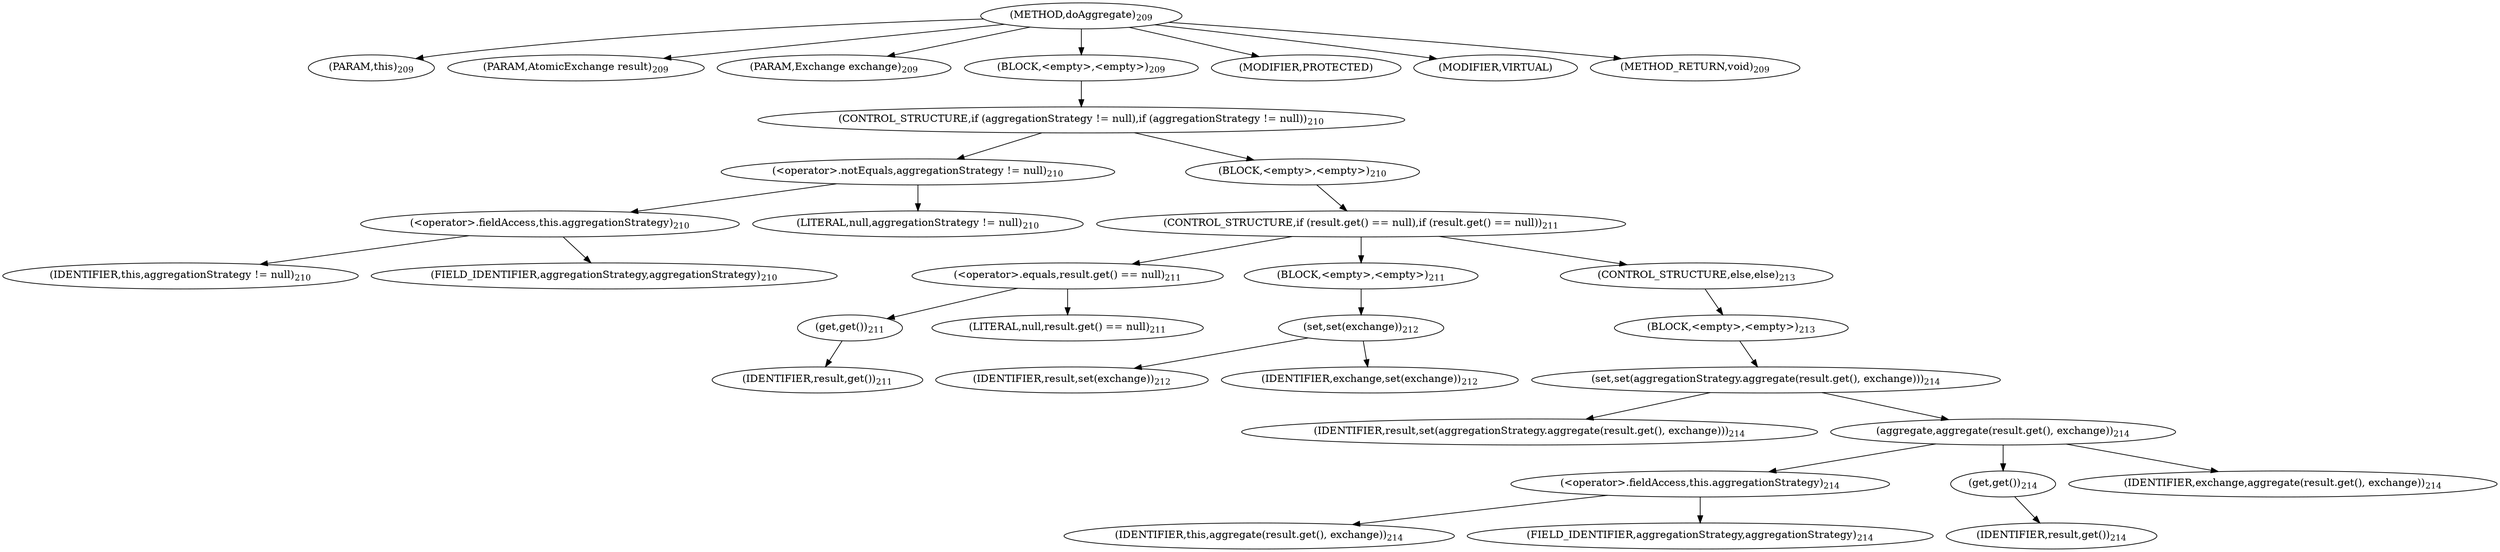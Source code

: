 digraph "doAggregate" {  
"545" [label = <(METHOD,doAggregate)<SUB>209</SUB>> ]
"546" [label = <(PARAM,this)<SUB>209</SUB>> ]
"547" [label = <(PARAM,AtomicExchange result)<SUB>209</SUB>> ]
"548" [label = <(PARAM,Exchange exchange)<SUB>209</SUB>> ]
"549" [label = <(BLOCK,&lt;empty&gt;,&lt;empty&gt;)<SUB>209</SUB>> ]
"550" [label = <(CONTROL_STRUCTURE,if (aggregationStrategy != null),if (aggregationStrategy != null))<SUB>210</SUB>> ]
"551" [label = <(&lt;operator&gt;.notEquals,aggregationStrategy != null)<SUB>210</SUB>> ]
"552" [label = <(&lt;operator&gt;.fieldAccess,this.aggregationStrategy)<SUB>210</SUB>> ]
"553" [label = <(IDENTIFIER,this,aggregationStrategy != null)<SUB>210</SUB>> ]
"554" [label = <(FIELD_IDENTIFIER,aggregationStrategy,aggregationStrategy)<SUB>210</SUB>> ]
"555" [label = <(LITERAL,null,aggregationStrategy != null)<SUB>210</SUB>> ]
"556" [label = <(BLOCK,&lt;empty&gt;,&lt;empty&gt;)<SUB>210</SUB>> ]
"557" [label = <(CONTROL_STRUCTURE,if (result.get() == null),if (result.get() == null))<SUB>211</SUB>> ]
"558" [label = <(&lt;operator&gt;.equals,result.get() == null)<SUB>211</SUB>> ]
"559" [label = <(get,get())<SUB>211</SUB>> ]
"560" [label = <(IDENTIFIER,result,get())<SUB>211</SUB>> ]
"561" [label = <(LITERAL,null,result.get() == null)<SUB>211</SUB>> ]
"562" [label = <(BLOCK,&lt;empty&gt;,&lt;empty&gt;)<SUB>211</SUB>> ]
"563" [label = <(set,set(exchange))<SUB>212</SUB>> ]
"564" [label = <(IDENTIFIER,result,set(exchange))<SUB>212</SUB>> ]
"565" [label = <(IDENTIFIER,exchange,set(exchange))<SUB>212</SUB>> ]
"566" [label = <(CONTROL_STRUCTURE,else,else)<SUB>213</SUB>> ]
"567" [label = <(BLOCK,&lt;empty&gt;,&lt;empty&gt;)<SUB>213</SUB>> ]
"568" [label = <(set,set(aggregationStrategy.aggregate(result.get(), exchange)))<SUB>214</SUB>> ]
"569" [label = <(IDENTIFIER,result,set(aggregationStrategy.aggregate(result.get(), exchange)))<SUB>214</SUB>> ]
"570" [label = <(aggregate,aggregate(result.get(), exchange))<SUB>214</SUB>> ]
"571" [label = <(&lt;operator&gt;.fieldAccess,this.aggregationStrategy)<SUB>214</SUB>> ]
"572" [label = <(IDENTIFIER,this,aggregate(result.get(), exchange))<SUB>214</SUB>> ]
"573" [label = <(FIELD_IDENTIFIER,aggregationStrategy,aggregationStrategy)<SUB>214</SUB>> ]
"574" [label = <(get,get())<SUB>214</SUB>> ]
"575" [label = <(IDENTIFIER,result,get())<SUB>214</SUB>> ]
"576" [label = <(IDENTIFIER,exchange,aggregate(result.get(), exchange))<SUB>214</SUB>> ]
"577" [label = <(MODIFIER,PROTECTED)> ]
"578" [label = <(MODIFIER,VIRTUAL)> ]
"579" [label = <(METHOD_RETURN,void)<SUB>209</SUB>> ]
  "545" -> "546" 
  "545" -> "547" 
  "545" -> "548" 
  "545" -> "549" 
  "545" -> "577" 
  "545" -> "578" 
  "545" -> "579" 
  "549" -> "550" 
  "550" -> "551" 
  "550" -> "556" 
  "551" -> "552" 
  "551" -> "555" 
  "552" -> "553" 
  "552" -> "554" 
  "556" -> "557" 
  "557" -> "558" 
  "557" -> "562" 
  "557" -> "566" 
  "558" -> "559" 
  "558" -> "561" 
  "559" -> "560" 
  "562" -> "563" 
  "563" -> "564" 
  "563" -> "565" 
  "566" -> "567" 
  "567" -> "568" 
  "568" -> "569" 
  "568" -> "570" 
  "570" -> "571" 
  "570" -> "574" 
  "570" -> "576" 
  "571" -> "572" 
  "571" -> "573" 
  "574" -> "575" 
}
